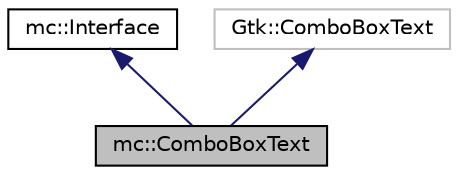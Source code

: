 digraph "mc::ComboBoxText"
{
  edge [fontname="Helvetica",fontsize="10",labelfontname="Helvetica",labelfontsize="10"];
  node [fontname="Helvetica",fontsize="10",shape=record];
  Node1 [label="mc::ComboBoxText",height=0.2,width=0.4,color="black", fillcolor="grey75", style="filled", fontcolor="black"];
  Node2 -> Node1 [dir="back",color="midnightblue",fontsize="10",style="solid",fontname="Helvetica"];
  Node2 [label="mc::Interface",height=0.2,width=0.4,color="black", fillcolor="white", style="filled",URL="$classmc_1_1Interface.html"];
  Node3 -> Node1 [dir="back",color="midnightblue",fontsize="10",style="solid",fontname="Helvetica"];
  Node3 [label="Gtk::ComboBoxText",height=0.2,width=0.4,color="grey75", fillcolor="white", style="filled"];
}
